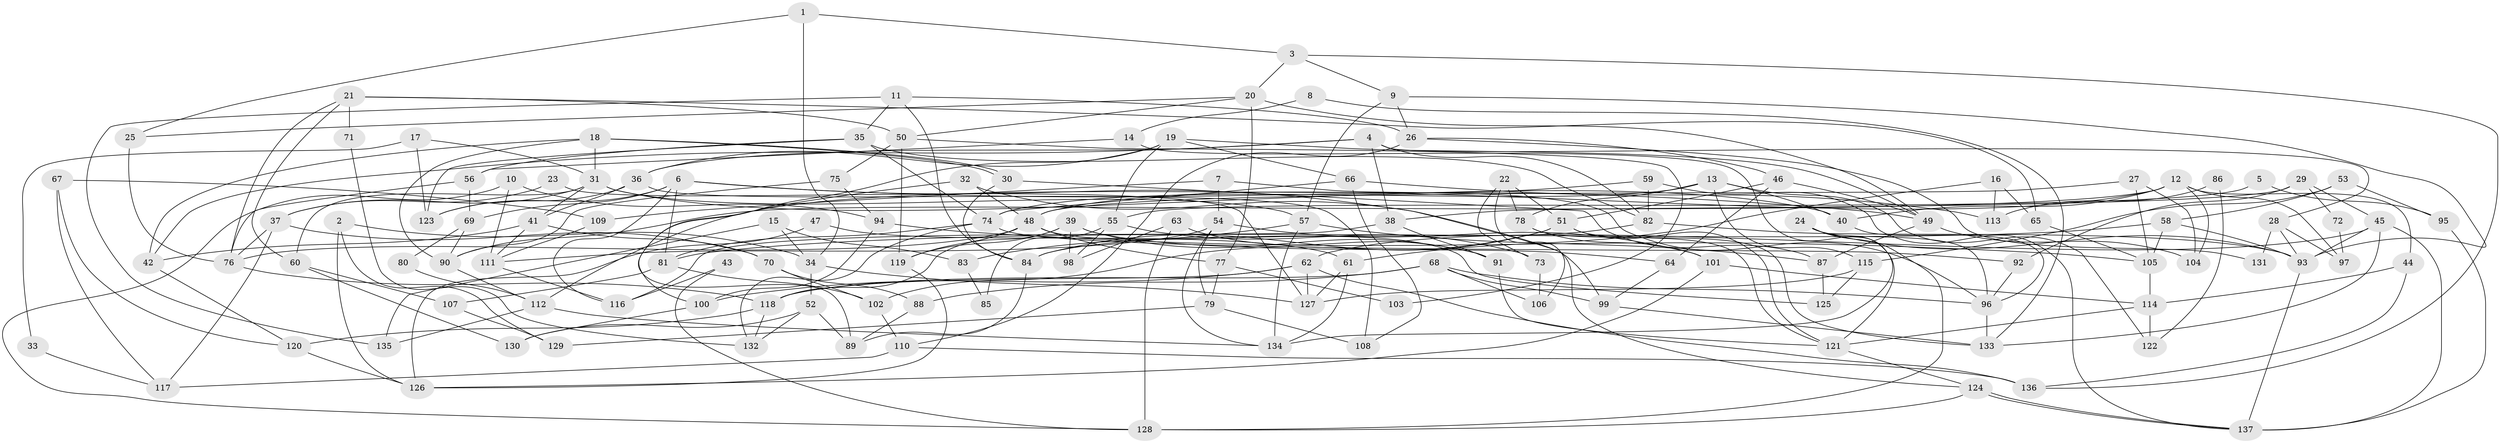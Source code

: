 // coarse degree distribution, {3: 0.19101123595505617, 6: 0.14606741573033707, 5: 0.15730337078651685, 2: 0.10112359550561797, 9: 0.06741573033707865, 8: 0.06741573033707865, 7: 0.10112359550561797, 4: 0.16853932584269662}
// Generated by graph-tools (version 1.1) at 2025/52/02/27/25 19:52:01]
// undirected, 137 vertices, 274 edges
graph export_dot {
graph [start="1"]
  node [color=gray90,style=filled];
  1;
  2;
  3;
  4;
  5;
  6;
  7;
  8;
  9;
  10;
  11;
  12;
  13;
  14;
  15;
  16;
  17;
  18;
  19;
  20;
  21;
  22;
  23;
  24;
  25;
  26;
  27;
  28;
  29;
  30;
  31;
  32;
  33;
  34;
  35;
  36;
  37;
  38;
  39;
  40;
  41;
  42;
  43;
  44;
  45;
  46;
  47;
  48;
  49;
  50;
  51;
  52;
  53;
  54;
  55;
  56;
  57;
  58;
  59;
  60;
  61;
  62;
  63;
  64;
  65;
  66;
  67;
  68;
  69;
  70;
  71;
  72;
  73;
  74;
  75;
  76;
  77;
  78;
  79;
  80;
  81;
  82;
  83;
  84;
  85;
  86;
  87;
  88;
  89;
  90;
  91;
  92;
  93;
  94;
  95;
  96;
  97;
  98;
  99;
  100;
  101;
  102;
  103;
  104;
  105;
  106;
  107;
  108;
  109;
  110;
  111;
  112;
  113;
  114;
  115;
  116;
  117;
  118;
  119;
  120;
  121;
  122;
  123;
  124;
  125;
  126;
  127;
  128;
  129;
  130;
  131;
  132;
  133;
  134;
  135;
  136;
  137;
  1 -- 3;
  1 -- 34;
  1 -- 25;
  2 -- 126;
  2 -- 34;
  2 -- 129;
  3 -- 20;
  3 -- 136;
  3 -- 9;
  4 -- 42;
  4 -- 36;
  4 -- 28;
  4 -- 38;
  4 -- 82;
  5 -- 95;
  5 -- 55;
  6 -- 49;
  6 -- 69;
  6 -- 81;
  6 -- 99;
  6 -- 116;
  6 -- 123;
  7 -- 54;
  7 -- 96;
  7 -- 109;
  8 -- 14;
  8 -- 133;
  9 -- 57;
  9 -- 26;
  9 -- 93;
  10 -- 111;
  10 -- 128;
  10 -- 94;
  11 -- 84;
  11 -- 26;
  11 -- 35;
  11 -- 135;
  12 -- 48;
  12 -- 40;
  12 -- 44;
  12 -- 90;
  12 -- 97;
  12 -- 104;
  13 -- 74;
  13 -- 40;
  13 -- 78;
  13 -- 115;
  13 -- 122;
  14 -- 56;
  14 -- 121;
  15 -- 135;
  15 -- 34;
  15 -- 83;
  16 -- 61;
  16 -- 65;
  16 -- 113;
  17 -- 31;
  17 -- 123;
  17 -- 33;
  18 -- 31;
  18 -- 30;
  18 -- 30;
  18 -- 42;
  18 -- 90;
  19 -- 36;
  19 -- 49;
  19 -- 55;
  19 -- 66;
  19 -- 89;
  20 -- 49;
  20 -- 50;
  20 -- 25;
  20 -- 77;
  21 -- 76;
  21 -- 60;
  21 -- 50;
  21 -- 65;
  21 -- 71;
  22 -- 51;
  22 -- 106;
  22 -- 73;
  22 -- 78;
  23 -- 127;
  23 -- 37;
  24 -- 96;
  24 -- 93;
  24 -- 128;
  24 -- 134;
  25 -- 76;
  26 -- 110;
  26 -- 46;
  26 -- 131;
  27 -- 104;
  27 -- 105;
  27 -- 48;
  28 -- 93;
  28 -- 97;
  28 -- 131;
  29 -- 45;
  29 -- 38;
  29 -- 72;
  29 -- 92;
  30 -- 84;
  30 -- 87;
  31 -- 41;
  31 -- 60;
  31 -- 37;
  31 -- 40;
  31 -- 57;
  32 -- 100;
  32 -- 124;
  32 -- 48;
  33 -- 117;
  34 -- 52;
  34 -- 127;
  35 -- 82;
  35 -- 56;
  35 -- 74;
  35 -- 123;
  36 -- 123;
  36 -- 108;
  36 -- 41;
  37 -- 76;
  37 -- 70;
  37 -- 117;
  38 -- 91;
  38 -- 116;
  39 -- 119;
  39 -- 64;
  39 -- 91;
  39 -- 98;
  39 -- 118;
  40 -- 96;
  41 -- 42;
  41 -- 70;
  41 -- 111;
  42 -- 120;
  43 -- 128;
  43 -- 116;
  44 -- 114;
  44 -- 136;
  45 -- 133;
  45 -- 137;
  45 -- 62;
  45 -- 93;
  46 -- 51;
  46 -- 49;
  46 -- 64;
  47 -- 126;
  47 -- 61;
  48 -- 76;
  48 -- 77;
  48 -- 119;
  48 -- 125;
  49 -- 87;
  49 -- 104;
  50 -- 119;
  50 -- 75;
  50 -- 103;
  51 -- 121;
  51 -- 84;
  51 -- 102;
  51 -- 133;
  52 -- 89;
  52 -- 132;
  52 -- 130;
  53 -- 115;
  53 -- 58;
  53 -- 95;
  54 -- 134;
  54 -- 111;
  54 -- 79;
  54 -- 101;
  55 -- 98;
  55 -- 73;
  55 -- 85;
  56 -- 76;
  56 -- 69;
  57 -- 134;
  57 -- 83;
  57 -- 87;
  58 -- 81;
  58 -- 93;
  58 -- 105;
  59 -- 82;
  59 -- 137;
  59 -- 112;
  60 -- 130;
  60 -- 107;
  61 -- 127;
  61 -- 134;
  62 -- 118;
  62 -- 100;
  62 -- 127;
  62 -- 136;
  63 -- 91;
  63 -- 128;
  63 -- 98;
  64 -- 99;
  65 -- 105;
  66 -- 74;
  66 -- 108;
  66 -- 113;
  67 -- 117;
  67 -- 109;
  67 -- 120;
  68 -- 118;
  68 -- 99;
  68 -- 88;
  68 -- 96;
  68 -- 106;
  69 -- 90;
  69 -- 80;
  70 -- 88;
  70 -- 102;
  71 -- 132;
  72 -- 97;
  73 -- 106;
  74 -- 81;
  74 -- 92;
  74 -- 132;
  75 -- 90;
  75 -- 94;
  76 -- 118;
  77 -- 79;
  77 -- 103;
  78 -- 101;
  78 -- 121;
  79 -- 108;
  79 -- 129;
  80 -- 112;
  81 -- 102;
  81 -- 107;
  82 -- 93;
  82 -- 84;
  83 -- 85;
  84 -- 89;
  86 -- 122;
  86 -- 113;
  87 -- 125;
  88 -- 89;
  90 -- 112;
  91 -- 121;
  92 -- 96;
  93 -- 137;
  94 -- 100;
  94 -- 105;
  95 -- 137;
  96 -- 133;
  99 -- 133;
  100 -- 130;
  101 -- 114;
  101 -- 126;
  102 -- 110;
  105 -- 114;
  107 -- 129;
  109 -- 111;
  110 -- 136;
  110 -- 117;
  111 -- 116;
  112 -- 134;
  112 -- 135;
  114 -- 121;
  114 -- 122;
  115 -- 125;
  115 -- 127;
  118 -- 120;
  118 -- 132;
  119 -- 126;
  120 -- 126;
  121 -- 124;
  124 -- 137;
  124 -- 137;
  124 -- 128;
}

